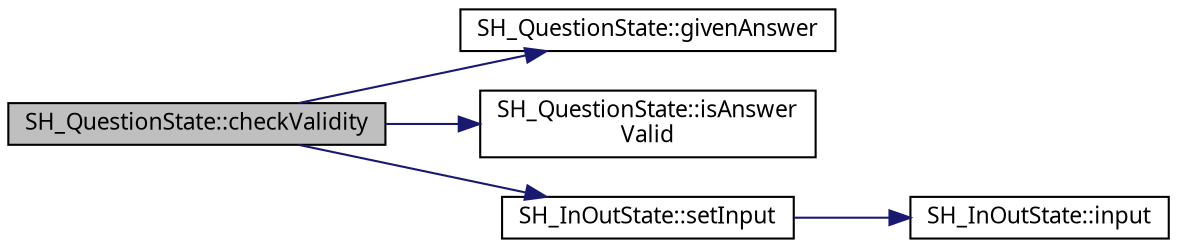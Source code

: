 digraph "SH_QuestionState::checkValidity"
{
 // INTERACTIVE_SVG=YES
  bgcolor="transparent";
  edge [fontname="Verdana",fontsize="11",labelfontname="Verdana",labelfontsize="11"];
  node [fontname="Verdana",fontsize="11",shape=record];
  rankdir="LR";
  Node1 [label="SH_QuestionState::checkValidity",height=0.2,width=0.4,color="black", fillcolor="grey75", style="filled" fontcolor="black"];
  Node1 -> Node2 [color="midnightblue",fontsize="11",style="solid",fontname="Verdana"];
  Node2 [label="SH_QuestionState::givenAnswer",height=0.2,width=0.4,color="black",URL="$classSH__QuestionState.html#abde97c61175be95358ece622fd16593e"];
  Node1 -> Node3 [color="midnightblue",fontsize="11",style="solid",fontname="Verdana"];
  Node3 [label="SH_QuestionState::isAnswer\lValid",height=0.2,width=0.4,color="black",URL="$classSH__QuestionState.html#ac195d7ad87a52ab276a7c4a902eab691"];
  Node1 -> Node4 [color="midnightblue",fontsize="11",style="solid",fontname="Verdana"];
  Node4 [label="SH_InOutState::setInput",height=0.2,width=0.4,color="black",URL="$classSH__InOutState.html#a0206ab7d5616f28b0da7bfd5451614e8"];
  Node4 -> Node5 [color="midnightblue",fontsize="11",style="solid",fontname="Verdana"];
  Node5 [label="SH_InOutState::input",height=0.2,width=0.4,color="black",URL="$classSH__InOutState.html#a04364c76d2fd8a3781e7b325955e5bd9"];
}
